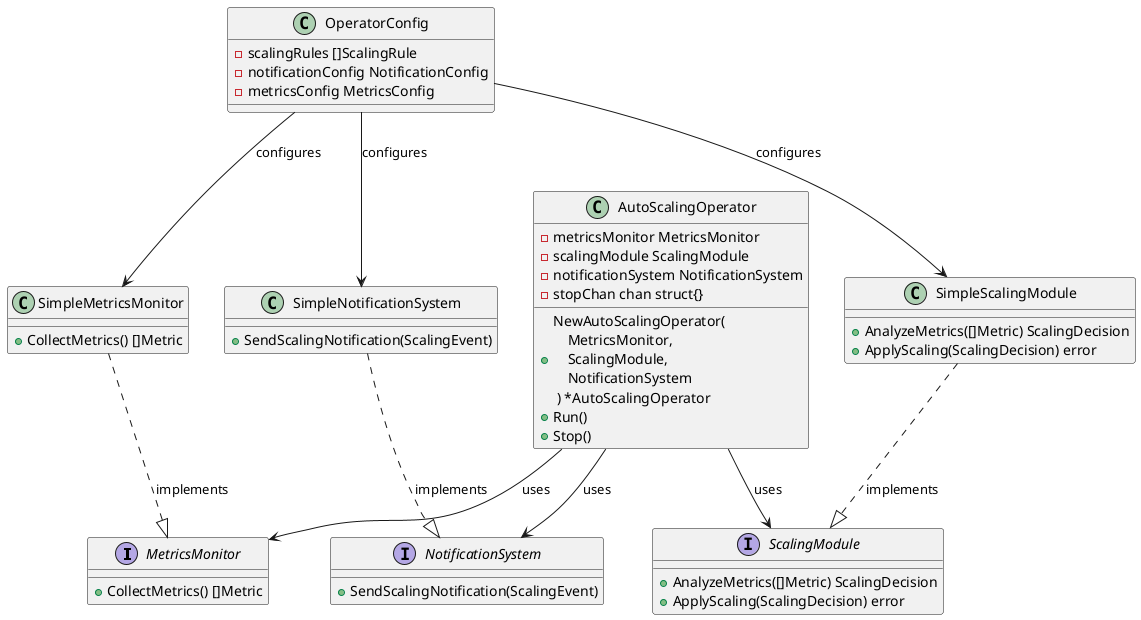 @startuml classes_diagram.puml
' Диаграмма классов для ASO (Auto Scaling Operator)

' Основные интерфейсы
interface MetricsMonitor {
  +CollectMetrics() []Metric
}

interface ScalingModule {
  +AnalyzeMetrics([]Metric) ScalingDecision
  +ApplyScaling(ScalingDecision) error
}

interface NotificationSystem {
  +SendScalingNotification(ScalingEvent)
}

' Основной класс оператора
class AutoScalingOperator {
  -metricsMonitor MetricsMonitor
  -scalingModule ScalingModule
  -notificationSystem NotificationSystem
  -stopChan chan struct{}
  +NewAutoScalingOperator(\n\
    MetricsMonitor,\n\
    ScalingModule,\n\
    NotificationSystem\n ) *AutoScalingOperator
  +Run()
  +Stop()
}

' Конфигурация оператора
class OperatorConfig {
  -scalingRules []ScalingRule
  -notificationConfig NotificationConfig
  -metricsConfig MetricsConfig
}

' Реализации интерфейсов
class SimpleMetricsMonitor {
  +CollectMetrics() []Metric
}

class SimpleScalingModule {
  +AnalyzeMetrics([]Metric) ScalingDecision
  +ApplyScaling(ScalingDecision) error
}

class SimpleNotificationSystem {
  +SendScalingNotification(ScalingEvent)
}

' Связи между классами
AutoScalingOperator --> MetricsMonitor : "uses"
AutoScalingOperator --> ScalingModule : "uses"
AutoScalingOperator --> NotificationSystem : "uses"

OperatorConfig --> SimpleMetricsMonitor : "configures"
OperatorConfig --> SimpleScalingModule : "configures"
OperatorConfig --> SimpleNotificationSystem : "configures"

SimpleMetricsMonitor ..|> MetricsMonitor : "implements"
SimpleScalingModule ..|> ScalingModule : "implements"
SimpleNotificationSystem ..|> NotificationSystem : "implements"

@enduml
